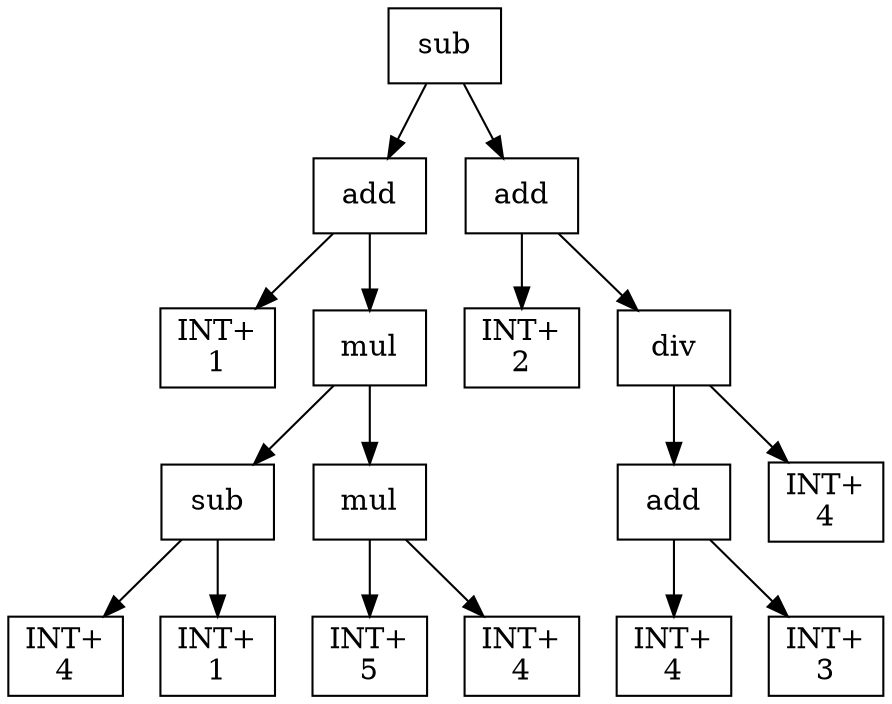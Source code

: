 digraph expr {
  node [shape=box];
  n1 [label="sub"];
  n2 [label="add"];
  n3 [label="INT+\n1"];
  n4 [label="mul"];
  n5 [label="sub"];
  n6 [label="INT+\n4"];
  n7 [label="INT+\n1"];
  n5 -> n6;
  n5 -> n7;
  n8 [label="mul"];
  n9 [label="INT+\n5"];
  n10 [label="INT+\n4"];
  n8 -> n9;
  n8 -> n10;
  n4 -> n5;
  n4 -> n8;
  n2 -> n3;
  n2 -> n4;
  n11 [label="add"];
  n12 [label="INT+\n2"];
  n13 [label="div"];
  n14 [label="add"];
  n15 [label="INT+\n4"];
  n16 [label="INT+\n3"];
  n14 -> n15;
  n14 -> n16;
  n17 [label="INT+\n4"];
  n13 -> n14;
  n13 -> n17;
  n11 -> n12;
  n11 -> n13;
  n1 -> n2;
  n1 -> n11;
}